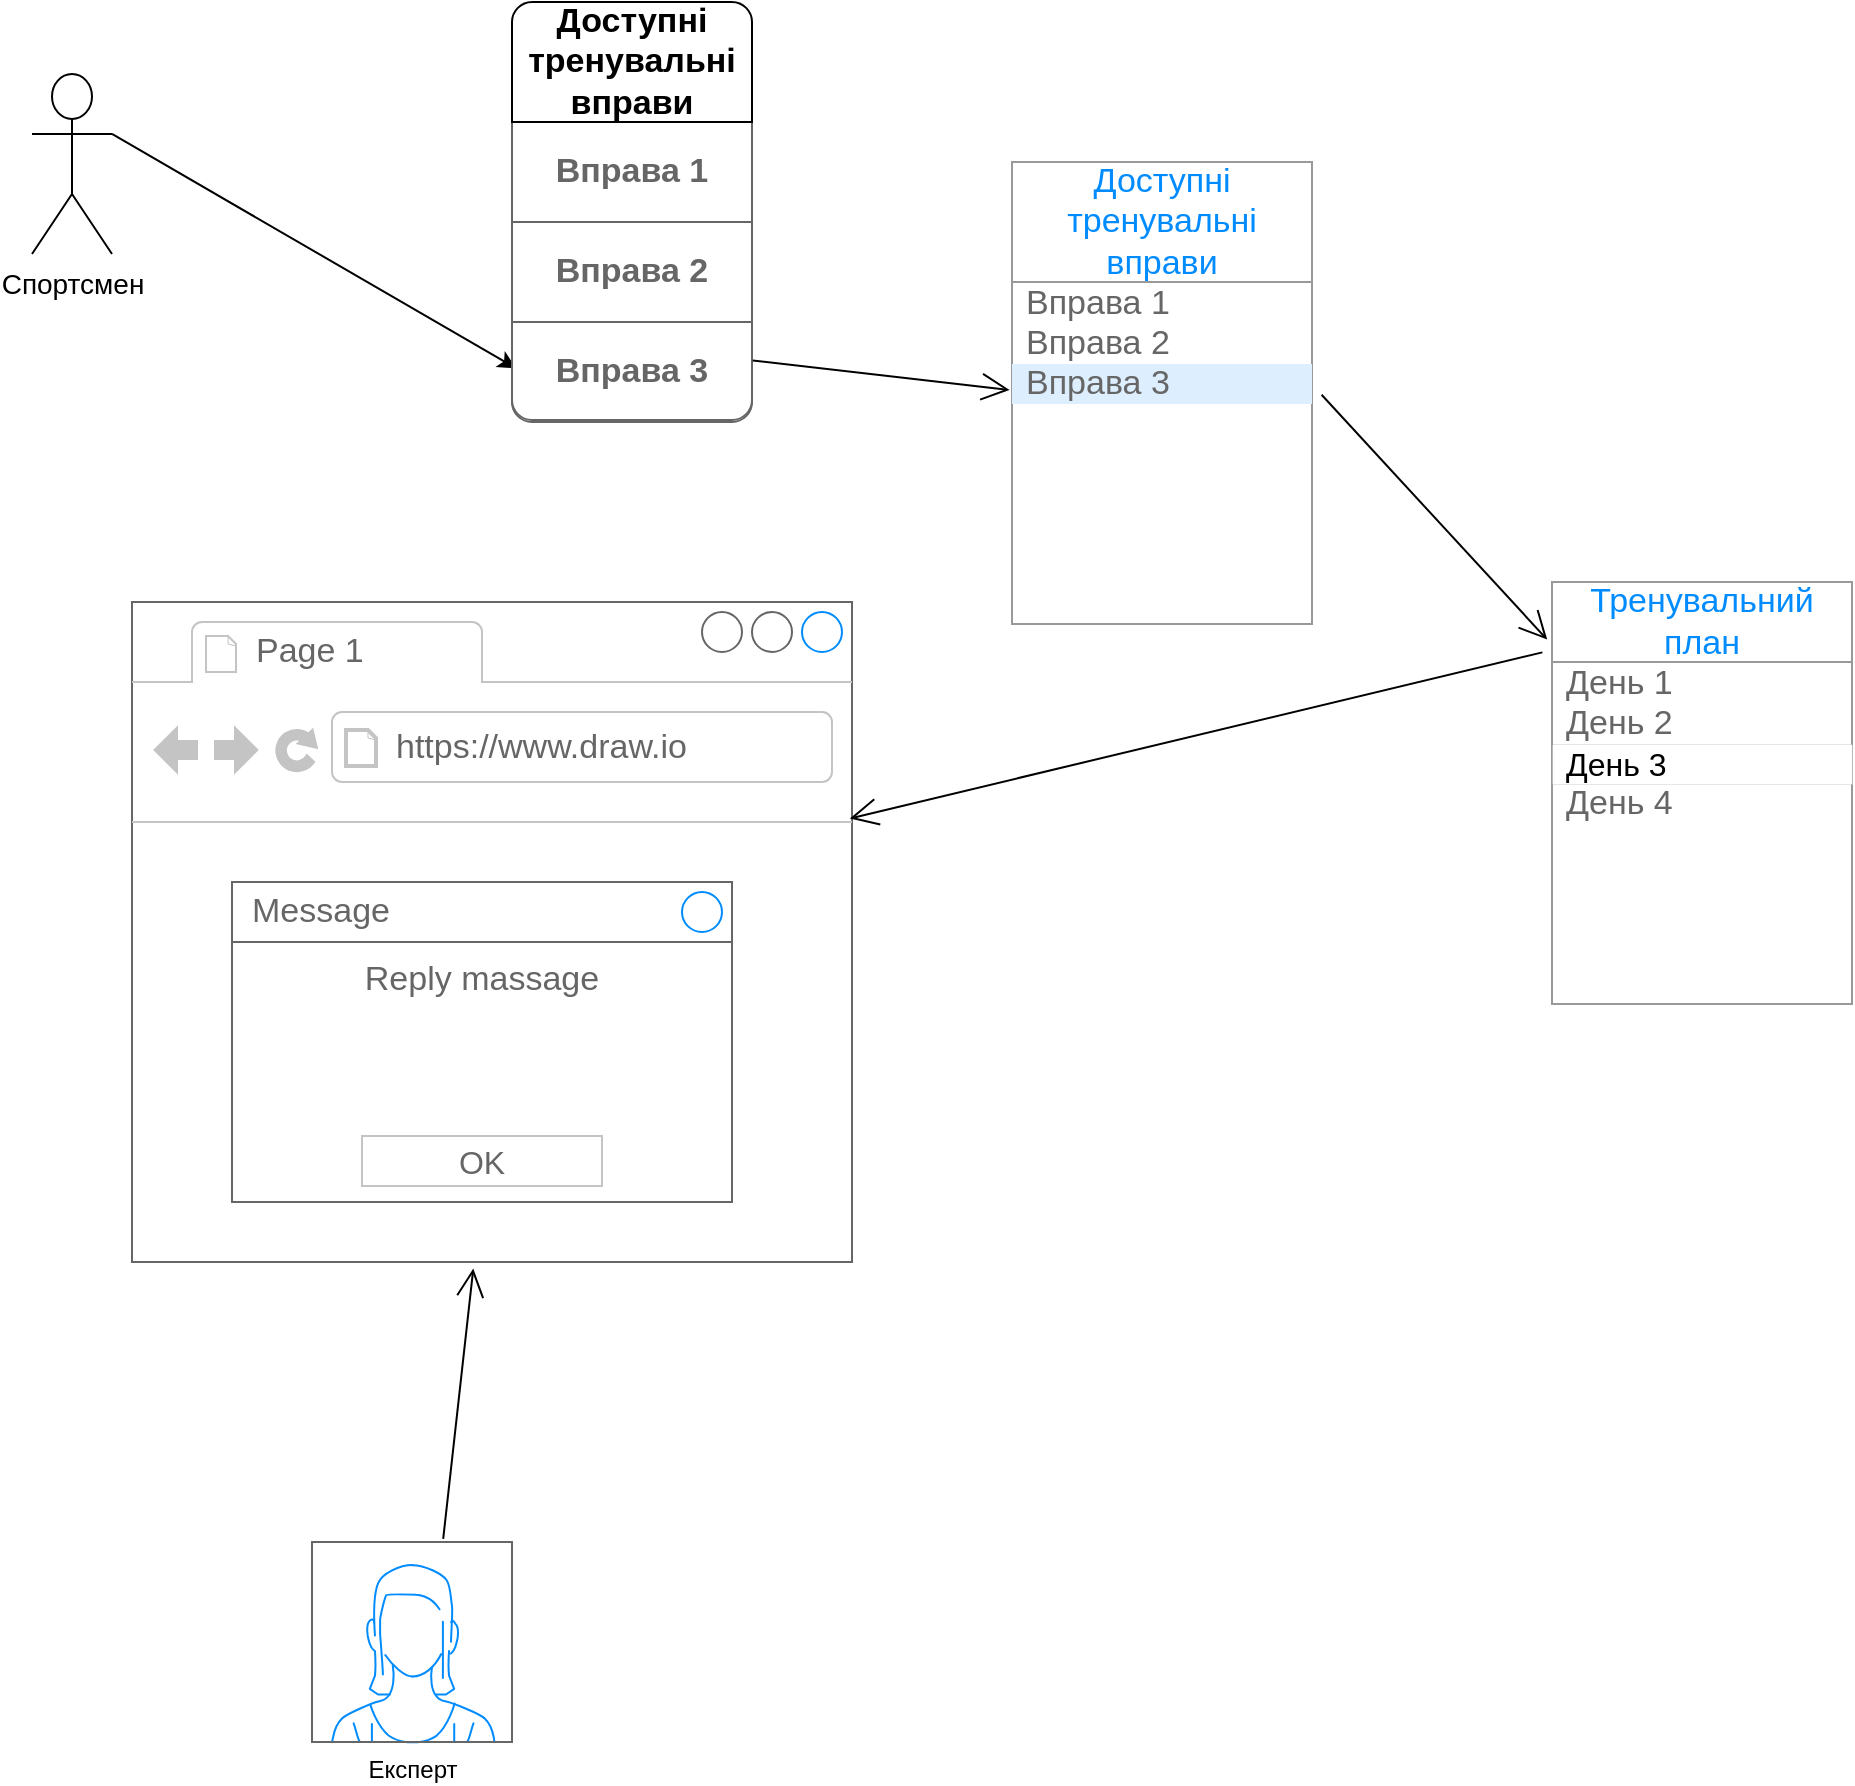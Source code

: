 <mxfile version="21.8.2" type="device">
  <diagram name="Страница — 1" id="GYarA3kAtlxYYJ5zgSWC">
    <mxGraphModel dx="1235" dy="675" grid="1" gridSize="10" guides="1" tooltips="1" connect="1" arrows="1" fold="1" page="1" pageScale="1" pageWidth="827" pageHeight="1169" math="0" shadow="0">
      <root>
        <mxCell id="0" />
        <mxCell id="1" parent="0" />
        <mxCell id="83AvB_rJKQ6btJ9zlwZ4-90" value="&lt;font style=&quot;font-size: 14px;&quot;&gt;Спортсмен&lt;/font&gt;" style="shape=umlActor;verticalLabelPosition=bottom;verticalAlign=top;html=1;" vertex="1" parent="1">
          <mxGeometry x="90" y="196" width="40" height="90" as="geometry" />
        </mxCell>
        <mxCell id="83AvB_rJKQ6btJ9zlwZ4-92" value="" style="endArrow=classic;html=1;rounded=0;exitX=1;exitY=0.333;exitDx=0;exitDy=0;exitPerimeter=0;entryX=0.017;entryY=0.473;entryDx=0;entryDy=0;entryPerimeter=0;" edge="1" parent="1" source="83AvB_rJKQ6btJ9zlwZ4-90" target="83AvB_rJKQ6btJ9zlwZ4-96">
          <mxGeometry width="50" height="50" relative="1" as="geometry">
            <mxPoint x="400" y="320" as="sourcePoint" />
            <mxPoint x="337.95" y="245" as="targetPoint" />
          </mxGeometry>
        </mxCell>
        <mxCell id="83AvB_rJKQ6btJ9zlwZ4-93" value="" style="strokeWidth=1;shadow=0;dashed=0;align=center;html=1;shape=mxgraph.mockup.rrect;rSize=10;strokeColor=#666666;" vertex="1" parent="1">
          <mxGeometry x="330" y="170" width="120" height="200" as="geometry" />
        </mxCell>
        <mxCell id="83AvB_rJKQ6btJ9zlwZ4-94" value="Вправа 1" style="strokeColor=inherit;fillColor=inherit;gradientColor=inherit;strokeWidth=1;shadow=0;dashed=0;align=center;html=1;shape=mxgraph.mockup.rrect;rSize=0;fontSize=17;fontColor=#666666;fontStyle=1;resizeWidth=1;whiteSpace=wrap;" vertex="1" parent="83AvB_rJKQ6btJ9zlwZ4-93">
          <mxGeometry width="120" height="50" relative="1" as="geometry">
            <mxPoint y="50" as="offset" />
          </mxGeometry>
        </mxCell>
        <mxCell id="83AvB_rJKQ6btJ9zlwZ4-95" value="Вправа 2" style="strokeColor=inherit;fillColor=inherit;gradientColor=inherit;strokeWidth=1;shadow=0;dashed=0;align=center;html=1;shape=mxgraph.mockup.rrect;rSize=0;fontSize=17;fontColor=#666666;fontStyle=1;resizeWidth=1;whiteSpace=wrap;" vertex="1" parent="83AvB_rJKQ6btJ9zlwZ4-93">
          <mxGeometry width="120" height="50" relative="1" as="geometry">
            <mxPoint y="100" as="offset" />
          </mxGeometry>
        </mxCell>
        <mxCell id="83AvB_rJKQ6btJ9zlwZ4-96" value="Вправа 3" style="strokeColor=inherit;fillColor=inherit;gradientColor=inherit;strokeWidth=1;shadow=0;dashed=0;align=center;html=1;shape=mxgraph.mockup.bottomButton;rSize=10;fontSize=17;fontColor=#666666;fontStyle=1;resizeWidth=1;whiteSpace=wrap;" vertex="1" parent="83AvB_rJKQ6btJ9zlwZ4-93">
          <mxGeometry y="1" width="120" height="49" relative="1" as="geometry">
            <mxPoint y="-50" as="offset" />
          </mxGeometry>
        </mxCell>
        <mxCell id="83AvB_rJKQ6btJ9zlwZ4-97" value="Доступні тренувальні вправи" style="strokeWidth=1;shadow=0;dashed=0;align=center;html=1;shape=mxgraph.mockup.topButton;rSize=10;fontSize=17;fontStyle=1;resizeWidth=1;whiteSpace=wrap;" vertex="1" parent="83AvB_rJKQ6btJ9zlwZ4-93">
          <mxGeometry width="120" height="60" relative="1" as="geometry">
            <mxPoint y="-10" as="offset" />
          </mxGeometry>
        </mxCell>
        <mxCell id="83AvB_rJKQ6btJ9zlwZ4-103" value="" style="strokeWidth=1;shadow=0;dashed=0;align=center;html=1;shape=mxgraph.mockup.forms.rrect;rSize=0;strokeColor=#999999;fillColor=#ffffff;" vertex="1" parent="1">
          <mxGeometry x="580" y="271" width="150" height="200" as="geometry" />
        </mxCell>
        <mxCell id="83AvB_rJKQ6btJ9zlwZ4-104" value="Доступні тренувальні вправи" style="strokeWidth=1;shadow=0;dashed=0;align=center;html=1;shape=mxgraph.mockup.forms.rrect;rSize=0;strokeColor=#999999;fontColor=#008cff;fontSize=17;fillColor=#ffffff;resizeWidth=1;whiteSpace=wrap;" vertex="1" parent="83AvB_rJKQ6btJ9zlwZ4-103">
          <mxGeometry width="150" height="60" relative="1" as="geometry">
            <mxPoint y="-31" as="offset" />
          </mxGeometry>
        </mxCell>
        <mxCell id="83AvB_rJKQ6btJ9zlwZ4-105" value="Вправа 1" style="strokeWidth=1;shadow=0;dashed=0;align=center;html=1;shape=mxgraph.mockup.forms.anchor;fontSize=17;fontColor=#666666;align=left;spacingLeft=5;resizeWidth=1;whiteSpace=wrap;" vertex="1" parent="83AvB_rJKQ6btJ9zlwZ4-103">
          <mxGeometry width="150" height="20" relative="1" as="geometry">
            <mxPoint y="30" as="offset" />
          </mxGeometry>
        </mxCell>
        <mxCell id="83AvB_rJKQ6btJ9zlwZ4-106" value="Вправа 2" style="strokeWidth=1;shadow=0;dashed=0;align=center;html=1;shape=mxgraph.mockup.forms.anchor;fontSize=17;fontColor=#666666;align=left;spacingLeft=5;resizeWidth=1;whiteSpace=wrap;" vertex="1" parent="83AvB_rJKQ6btJ9zlwZ4-103">
          <mxGeometry width="150" height="20" relative="1" as="geometry">
            <mxPoint y="50" as="offset" />
          </mxGeometry>
        </mxCell>
        <mxCell id="83AvB_rJKQ6btJ9zlwZ4-107" value="Вправа 3" style="strokeWidth=1;shadow=0;dashed=0;align=center;html=1;shape=mxgraph.mockup.forms.rrect;rSize=0;fontSize=17;fontColor=#666666;align=left;spacingLeft=5;fillColor=#ddeeff;strokeColor=none;resizeWidth=1;whiteSpace=wrap;" vertex="1" parent="83AvB_rJKQ6btJ9zlwZ4-103">
          <mxGeometry width="150" height="20" relative="1" as="geometry">
            <mxPoint y="70" as="offset" />
          </mxGeometry>
        </mxCell>
        <mxCell id="83AvB_rJKQ6btJ9zlwZ4-108" value="" style="strokeWidth=1;shadow=0;dashed=0;align=center;html=1;shape=mxgraph.mockup.forms.anchor;fontSize=17;fontColor=#666666;align=left;spacingLeft=5;resizeWidth=1;whiteSpace=wrap;" vertex="1" parent="83AvB_rJKQ6btJ9zlwZ4-103">
          <mxGeometry width="150" height="20" relative="1" as="geometry">
            <mxPoint y="90" as="offset" />
          </mxGeometry>
        </mxCell>
        <mxCell id="83AvB_rJKQ6btJ9zlwZ4-115" value="" style="endArrow=open;endFill=1;endSize=12;html=1;rounded=0;entryX=-0.008;entryY=0.65;entryDx=0;entryDy=0;entryPerimeter=0;exitX=1.003;exitY=0.392;exitDx=0;exitDy=0;exitPerimeter=0;" edge="1" parent="1" source="83AvB_rJKQ6btJ9zlwZ4-96" target="83AvB_rJKQ6btJ9zlwZ4-107">
          <mxGeometry width="160" relative="1" as="geometry">
            <mxPoint x="340" y="290" as="sourcePoint" />
            <mxPoint x="500" y="290" as="targetPoint" />
          </mxGeometry>
        </mxCell>
        <mxCell id="83AvB_rJKQ6btJ9zlwZ4-140" value="" style="strokeWidth=1;shadow=0;dashed=0;align=center;html=1;shape=mxgraph.mockup.forms.rrect;rSize=0;strokeColor=#999999;fillColor=#ffffff;" vertex="1" parent="1">
          <mxGeometry x="850" y="461" width="150" height="200" as="geometry" />
        </mxCell>
        <mxCell id="83AvB_rJKQ6btJ9zlwZ4-141" value="Тренувальний план" style="strokeWidth=1;shadow=0;dashed=0;align=center;html=1;shape=mxgraph.mockup.forms.rrect;rSize=0;strokeColor=#999999;fontColor=#008cff;fontSize=17;fillColor=#ffffff;resizeWidth=1;whiteSpace=wrap;" vertex="1" parent="83AvB_rJKQ6btJ9zlwZ4-140">
          <mxGeometry width="150" height="40" relative="1" as="geometry">
            <mxPoint y="-11" as="offset" />
          </mxGeometry>
        </mxCell>
        <mxCell id="83AvB_rJKQ6btJ9zlwZ4-142" value="День 1" style="strokeWidth=1;shadow=0;dashed=0;align=center;html=1;shape=mxgraph.mockup.forms.anchor;fontSize=17;fontColor=#666666;align=left;spacingLeft=5;resizeWidth=1;whiteSpace=wrap;" vertex="1" parent="83AvB_rJKQ6btJ9zlwZ4-140">
          <mxGeometry width="150" height="20" relative="1" as="geometry">
            <mxPoint y="30" as="offset" />
          </mxGeometry>
        </mxCell>
        <mxCell id="83AvB_rJKQ6btJ9zlwZ4-143" value="День 2" style="strokeWidth=1;shadow=0;dashed=0;align=center;html=1;shape=mxgraph.mockup.forms.anchor;fontSize=17;fontColor=#666666;align=left;spacingLeft=5;resizeWidth=1;whiteSpace=wrap;" vertex="1" parent="83AvB_rJKQ6btJ9zlwZ4-140">
          <mxGeometry width="150" height="20" relative="1" as="geometry">
            <mxPoint y="50" as="offset" />
          </mxGeometry>
        </mxCell>
        <mxCell id="83AvB_rJKQ6btJ9zlwZ4-144" value="&lt;p style=&quot;line-height: 90%;&quot;&gt;&lt;font style=&quot;font-size: 16px;&quot;&gt;День 3&lt;/font&gt;&lt;/p&gt;" style="strokeWidth=0;shadow=0;align=left;html=1;shape=mxgraph.mockup.forms.rrect;rSize=0;fontSize=17;align=left;spacingLeft=5;resizeWidth=1;whiteSpace=wrap;" vertex="1" parent="83AvB_rJKQ6btJ9zlwZ4-140">
          <mxGeometry width="150" height="20" relative="1" as="geometry">
            <mxPoint y="70" as="offset" />
          </mxGeometry>
        </mxCell>
        <mxCell id="83AvB_rJKQ6btJ9zlwZ4-145" value="День 4" style="strokeWidth=1;shadow=0;dashed=0;align=center;html=1;shape=mxgraph.mockup.forms.anchor;fontSize=17;fontColor=#666666;align=left;spacingLeft=5;resizeWidth=1;whiteSpace=wrap;" vertex="1" parent="83AvB_rJKQ6btJ9zlwZ4-140">
          <mxGeometry width="150" height="20" relative="1" as="geometry">
            <mxPoint y="90" as="offset" />
          </mxGeometry>
        </mxCell>
        <mxCell id="83AvB_rJKQ6btJ9zlwZ4-156" value="" style="endArrow=open;endFill=1;endSize=12;html=1;rounded=0;entryX=-0.016;entryY=0.72;entryDx=0;entryDy=0;entryPerimeter=0;exitX=1.032;exitY=0.77;exitDx=0;exitDy=0;exitPerimeter=0;" edge="1" parent="1" source="83AvB_rJKQ6btJ9zlwZ4-107" target="83AvB_rJKQ6btJ9zlwZ4-141">
          <mxGeometry width="160" relative="1" as="geometry">
            <mxPoint x="450" y="500" as="sourcePoint" />
            <mxPoint x="579" y="515" as="targetPoint" />
          </mxGeometry>
        </mxCell>
        <mxCell id="83AvB_rJKQ6btJ9zlwZ4-158" value="Експерт" style="verticalLabelPosition=bottom;shadow=0;dashed=0;align=center;html=1;verticalAlign=top;strokeWidth=1;shape=mxgraph.mockup.containers.userFemale;strokeColor=#666666;strokeColor2=#008cff;" vertex="1" parent="1">
          <mxGeometry x="230" y="930" width="100" height="100" as="geometry" />
        </mxCell>
        <mxCell id="83AvB_rJKQ6btJ9zlwZ4-163" value="" style="strokeWidth=1;shadow=0;dashed=0;align=center;html=1;shape=mxgraph.mockup.containers.browserWindow;rSize=0;strokeColor=#666666;strokeColor2=#008cff;strokeColor3=#c4c4c4;mainText=,;recursiveResize=0;" vertex="1" parent="1">
          <mxGeometry x="140" y="460" width="360" height="330" as="geometry" />
        </mxCell>
        <mxCell id="83AvB_rJKQ6btJ9zlwZ4-164" value="Page 1" style="strokeWidth=1;shadow=0;dashed=0;align=center;html=1;shape=mxgraph.mockup.containers.anchor;fontSize=17;fontColor=#666666;align=left;whiteSpace=wrap;" vertex="1" parent="83AvB_rJKQ6btJ9zlwZ4-163">
          <mxGeometry x="60" y="12" width="110" height="26" as="geometry" />
        </mxCell>
        <mxCell id="83AvB_rJKQ6btJ9zlwZ4-165" value="https://www.draw.io" style="strokeWidth=1;shadow=0;dashed=0;align=center;html=1;shape=mxgraph.mockup.containers.anchor;rSize=0;fontSize=17;fontColor=#666666;align=left;" vertex="1" parent="83AvB_rJKQ6btJ9zlwZ4-163">
          <mxGeometry x="130" y="60" width="250" height="26" as="geometry" />
        </mxCell>
        <mxCell id="83AvB_rJKQ6btJ9zlwZ4-159" value="Reply massage" style="strokeWidth=1;shadow=0;dashed=0;align=center;html=1;shape=mxgraph.mockup.containers.rrect;rSize=0;strokeColor=#666666;fontColor=#666666;fontSize=17;verticalAlign=top;whiteSpace=wrap;fillColor=#ffffff;spacingTop=32;" vertex="1" parent="83AvB_rJKQ6btJ9zlwZ4-163">
          <mxGeometry x="50" y="140" width="250" height="160" as="geometry" />
        </mxCell>
        <mxCell id="83AvB_rJKQ6btJ9zlwZ4-160" value="Message&amp;nbsp;" style="strokeWidth=1;shadow=0;dashed=0;align=center;html=1;shape=mxgraph.mockup.containers.rrect;rSize=0;fontSize=17;fontColor=#666666;strokeColor=#666666;align=left;spacingLeft=8;fillColor=#ffffff;resizeWidth=1;whiteSpace=wrap;" vertex="1" parent="83AvB_rJKQ6btJ9zlwZ4-159">
          <mxGeometry width="250" height="30" relative="1" as="geometry" />
        </mxCell>
        <mxCell id="83AvB_rJKQ6btJ9zlwZ4-161" value="" style="shape=ellipse;strokeColor=#008cff;resizable=0;fillColor=none;html=1;" vertex="1" parent="83AvB_rJKQ6btJ9zlwZ4-160">
          <mxGeometry x="1" y="0.5" width="20" height="20" relative="1" as="geometry">
            <mxPoint x="-25" y="-10" as="offset" />
          </mxGeometry>
        </mxCell>
        <mxCell id="83AvB_rJKQ6btJ9zlwZ4-162" value="OK" style="strokeWidth=1;shadow=0;dashed=0;align=center;html=1;shape=mxgraph.mockup.containers.rrect;rSize=0;fontSize=16;fontColor=#666666;strokeColor=#c4c4c4;resizable=0;whiteSpace=wrap;fillColor=#ffffff;" vertex="1" parent="83AvB_rJKQ6btJ9zlwZ4-159">
          <mxGeometry x="0.5" y="1" width="120" height="25" relative="1" as="geometry">
            <mxPoint x="-60" y="-33" as="offset" />
          </mxGeometry>
        </mxCell>
        <mxCell id="83AvB_rJKQ6btJ9zlwZ4-167" value="" style="endArrow=open;endFill=1;endSize=12;html=1;rounded=0;entryX=0.997;entryY=0.328;entryDx=0;entryDy=0;entryPerimeter=0;exitX=-0.032;exitY=0.88;exitDx=0;exitDy=0;exitPerimeter=0;" edge="1" parent="1" source="83AvB_rJKQ6btJ9zlwZ4-141" target="83AvB_rJKQ6btJ9zlwZ4-163">
          <mxGeometry width="160" relative="1" as="geometry">
            <mxPoint x="745" y="366" as="sourcePoint" />
            <mxPoint x="858" y="489" as="targetPoint" />
          </mxGeometry>
        </mxCell>
        <mxCell id="83AvB_rJKQ6btJ9zlwZ4-168" value="" style="endArrow=open;endFill=1;endSize=12;html=1;rounded=0;entryX=0.474;entryY=1.01;entryDx=0;entryDy=0;entryPerimeter=0;exitX=0.656;exitY=-0.016;exitDx=0;exitDy=0;exitPerimeter=0;" edge="1" parent="1" source="83AvB_rJKQ6btJ9zlwZ4-158" target="83AvB_rJKQ6btJ9zlwZ4-163">
          <mxGeometry width="160" relative="1" as="geometry">
            <mxPoint x="666" y="850" as="sourcePoint" />
            <mxPoint x="320" y="933" as="targetPoint" />
          </mxGeometry>
        </mxCell>
      </root>
    </mxGraphModel>
  </diagram>
</mxfile>
